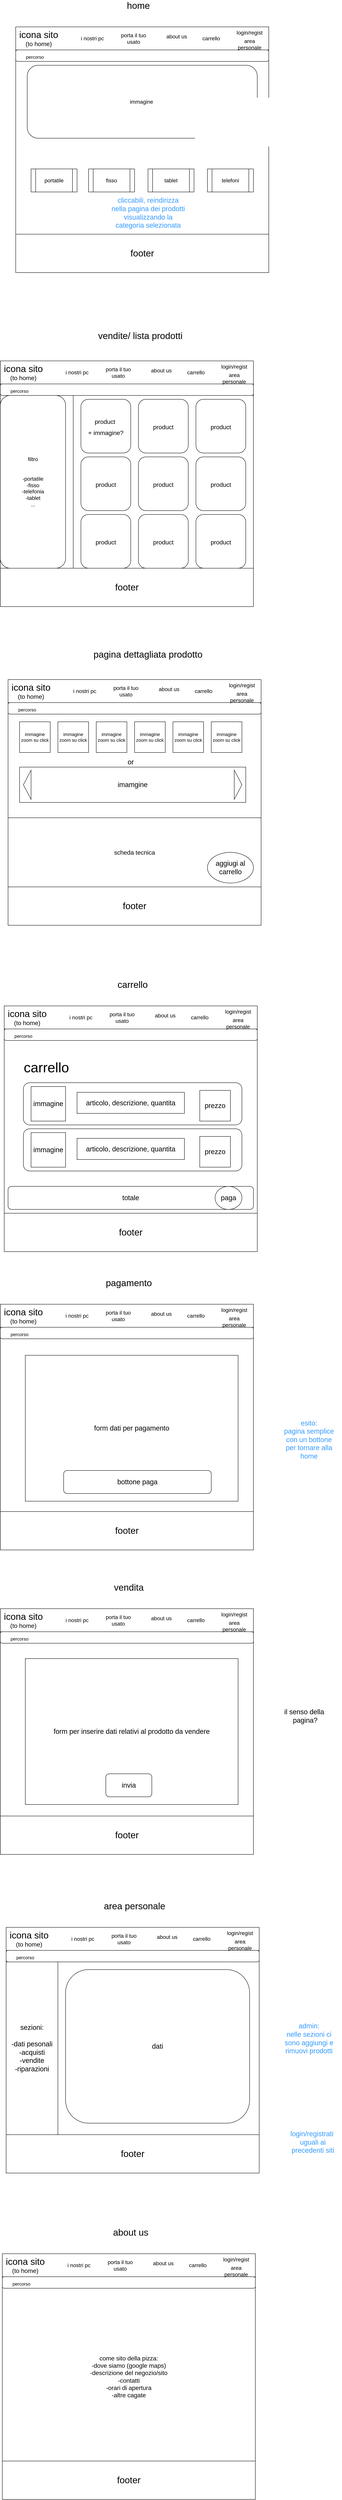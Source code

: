 <mxfile version="20.3.6" type="device"><diagram id="UPAfEzZC4sBzssoyCcsr" name="Pagina-1"><mxGraphModel dx="1296" dy="722" grid="1" gridSize="10" guides="1" tooltips="1" connect="1" arrows="1" fold="1" page="1" pageScale="1" pageWidth="1169" pageHeight="827" math="0" shadow="0"><root><mxCell id="0"/><mxCell id="1" parent="0"/><mxCell id="SgNZi9M8_deJ4A90jOMt-1" value="" style="rounded=0;whiteSpace=wrap;html=1;" vertex="1" parent="1"><mxGeometry x="280" y="110" width="660" height="640" as="geometry"/></mxCell><mxCell id="SgNZi9M8_deJ4A90jOMt-2" value="" style="rounded=0;whiteSpace=wrap;html=1;" vertex="1" parent="1"><mxGeometry x="280" y="110" width="660" height="60" as="geometry"/></mxCell><mxCell id="SgNZi9M8_deJ4A90jOMt-3" value="&lt;font style=&quot;&quot;&gt;&lt;span style=&quot;font-size: 24px;&quot;&gt;icona sito&lt;/span&gt;&lt;br&gt;&lt;font size=&quot;3&quot;&gt;(to home)&lt;/font&gt;&lt;br&gt;&lt;/font&gt;" style="text;html=1;strokeColor=none;fillColor=none;align=center;verticalAlign=middle;whiteSpace=wrap;rounded=0;" vertex="1" parent="1"><mxGeometry x="280" y="110" width="120" height="60" as="geometry"/></mxCell><mxCell id="SgNZi9M8_deJ4A90jOMt-5" value="" style="rounded=1;whiteSpace=wrap;html=1;fontSize=24;" vertex="1" parent="1"><mxGeometry x="280" y="170" width="660" height="30" as="geometry"/></mxCell><mxCell id="SgNZi9M8_deJ4A90jOMt-6" value="&lt;font style=&quot;font-size: 12px;&quot;&gt;percorso&lt;/font&gt;" style="text;html=1;strokeColor=none;fillColor=none;align=center;verticalAlign=middle;whiteSpace=wrap;rounded=0;fontSize=24;" vertex="1" parent="1"><mxGeometry x="280" y="170" width="100" height="30" as="geometry"/></mxCell><mxCell id="SgNZi9M8_deJ4A90jOMt-8" value="i nostri pc" style="text;html=1;strokeColor=none;fillColor=none;align=center;verticalAlign=middle;whiteSpace=wrap;rounded=0;fontSize=14;" vertex="1" parent="1"><mxGeometry x="440" y="125" width="80" height="30" as="geometry"/></mxCell><mxCell id="SgNZi9M8_deJ4A90jOMt-9" value="porta il tuo usato" style="text;html=1;strokeColor=none;fillColor=none;align=center;verticalAlign=middle;whiteSpace=wrap;rounded=0;fontSize=14;" vertex="1" parent="1"><mxGeometry x="550" y="125" width="75" height="30" as="geometry"/></mxCell><mxCell id="SgNZi9M8_deJ4A90jOMt-10" value="about us" style="text;html=1;strokeColor=none;fillColor=none;align=center;verticalAlign=middle;whiteSpace=wrap;rounded=0;fontSize=14;" vertex="1" parent="1"><mxGeometry x="670" y="120" width="60" height="30" as="geometry"/></mxCell><mxCell id="SgNZi9M8_deJ4A90jOMt-11" value="login/regist" style="text;html=1;strokeColor=none;fillColor=none;align=center;verticalAlign=middle;whiteSpace=wrap;rounded=0;fontSize=14;" vertex="1" parent="1"><mxGeometry x="860" y="110" width="60" height="30" as="geometry"/></mxCell><mxCell id="SgNZi9M8_deJ4A90jOMt-12" value="area personale" style="text;html=1;strokeColor=none;fillColor=none;align=center;verticalAlign=middle;whiteSpace=wrap;rounded=0;fontSize=14;" vertex="1" parent="1"><mxGeometry x="860" y="140" width="60" height="30" as="geometry"/></mxCell><mxCell id="SgNZi9M8_deJ4A90jOMt-13" value="carrello" style="text;html=1;strokeColor=none;fillColor=none;align=center;verticalAlign=middle;whiteSpace=wrap;rounded=0;fontSize=14;" vertex="1" parent="1"><mxGeometry x="760" y="125" width="60" height="30" as="geometry"/></mxCell><mxCell id="SgNZi9M8_deJ4A90jOMt-14" value="immagine&amp;nbsp;" style="rounded=1;whiteSpace=wrap;html=1;fontSize=14;" vertex="1" parent="1"><mxGeometry x="310" y="210" width="600" height="190" as="geometry"/></mxCell><mxCell id="SgNZi9M8_deJ4A90jOMt-15" value="portatile" style="shape=process;whiteSpace=wrap;html=1;backgroundOutline=1;fontSize=14;" vertex="1" parent="1"><mxGeometry x="320" y="480" width="120" height="60" as="geometry"/></mxCell><mxCell id="SgNZi9M8_deJ4A90jOMt-16" value="fisso" style="shape=process;whiteSpace=wrap;html=1;backgroundOutline=1;fontSize=14;" vertex="1" parent="1"><mxGeometry x="470" y="480" width="120" height="60" as="geometry"/></mxCell><mxCell id="SgNZi9M8_deJ4A90jOMt-17" value="telefoni&lt;span style=&quot;color: rgba(0, 0, 0, 0); font-family: monospace; font-size: 0px; text-align: start;&quot;&gt;%3CmxGraphModel%3E%3Croot%3E%3CmxCell%20id%3D%220%22%2F%3E%3CmxCell%20id%3D%221%22%20parent%3D%220%22%2F%3E%3CmxCell%20id%3D%222%22%20value%3D%22pc%22%20style%3D%22shape%3Dprocess%3BwhiteSpace%3Dwrap%3Bhtml%3D1%3BbackgroundOutline%3D1%3BfontSize%3D14%3B%22%20vertex%3D%221%22%20parent%3D%221%22%3E%3CmxGeometry%20x%3D%22320%22%20y%3D%22460%22%20width%3D%22120%22%20height%3D%2260%22%20as%3D%22geometry%22%2F%3E%3C%2FmxCell%3E%3C%2Froot%3E%3C%2FmxGraphModel%3E&lt;/span&gt;" style="shape=process;whiteSpace=wrap;html=1;backgroundOutline=1;fontSize=14;" vertex="1" parent="1"><mxGeometry x="780" y="480" width="120" height="60" as="geometry"/></mxCell><mxCell id="SgNZi9M8_deJ4A90jOMt-18" value="tablet" style="shape=process;whiteSpace=wrap;html=1;backgroundOutline=1;fontSize=14;" vertex="1" parent="1"><mxGeometry x="625" y="480" width="120" height="60" as="geometry"/></mxCell><mxCell id="SgNZi9M8_deJ4A90jOMt-19" value="&lt;font style=&quot;font-size: 24px;&quot;&gt;home&lt;/font&gt;" style="text;html=1;strokeColor=none;fillColor=none;align=center;verticalAlign=middle;whiteSpace=wrap;rounded=0;fontSize=14;" vertex="1" parent="1"><mxGeometry x="570" y="40" width="60" height="30" as="geometry"/></mxCell><mxCell id="SgNZi9M8_deJ4A90jOMt-20" value="footer" style="rounded=0;whiteSpace=wrap;html=1;fontSize=24;" vertex="1" parent="1"><mxGeometry x="280" y="650" width="660" height="100" as="geometry"/></mxCell><mxCell id="SgNZi9M8_deJ4A90jOMt-21" value="" style="rounded=0;whiteSpace=wrap;html=1;" vertex="1" parent="1"><mxGeometry x="240" y="980" width="660" height="640" as="geometry"/></mxCell><mxCell id="SgNZi9M8_deJ4A90jOMt-22" value="" style="rounded=0;whiteSpace=wrap;html=1;" vertex="1" parent="1"><mxGeometry x="240" y="980" width="660" height="60" as="geometry"/></mxCell><mxCell id="SgNZi9M8_deJ4A90jOMt-23" value="&lt;font style=&quot;&quot;&gt;&lt;span style=&quot;font-size: 24px;&quot;&gt;icona sito&lt;/span&gt;&lt;br&gt;&lt;font size=&quot;3&quot;&gt;(to home)&lt;/font&gt;&lt;br&gt;&lt;/font&gt;" style="text;html=1;strokeColor=none;fillColor=none;align=center;verticalAlign=middle;whiteSpace=wrap;rounded=0;" vertex="1" parent="1"><mxGeometry x="240" y="980" width="120" height="60" as="geometry"/></mxCell><mxCell id="SgNZi9M8_deJ4A90jOMt-24" value="" style="rounded=1;whiteSpace=wrap;html=1;fontSize=24;" vertex="1" parent="1"><mxGeometry x="240" y="1040" width="660" height="30" as="geometry"/></mxCell><mxCell id="SgNZi9M8_deJ4A90jOMt-25" value="&lt;font style=&quot;font-size: 12px;&quot;&gt;percorso&lt;/font&gt;" style="text;html=1;strokeColor=none;fillColor=none;align=center;verticalAlign=middle;whiteSpace=wrap;rounded=0;fontSize=24;" vertex="1" parent="1"><mxGeometry x="240" y="1040" width="100" height="30" as="geometry"/></mxCell><mxCell id="SgNZi9M8_deJ4A90jOMt-26" value="i nostri pc" style="text;html=1;strokeColor=none;fillColor=none;align=center;verticalAlign=middle;whiteSpace=wrap;rounded=0;fontSize=14;" vertex="1" parent="1"><mxGeometry x="400" y="995" width="80" height="30" as="geometry"/></mxCell><mxCell id="SgNZi9M8_deJ4A90jOMt-27" value="porta il tuo usato" style="text;html=1;strokeColor=none;fillColor=none;align=center;verticalAlign=middle;whiteSpace=wrap;rounded=0;fontSize=14;" vertex="1" parent="1"><mxGeometry x="510" y="995" width="75" height="30" as="geometry"/></mxCell><mxCell id="SgNZi9M8_deJ4A90jOMt-28" value="about us" style="text;html=1;strokeColor=none;fillColor=none;align=center;verticalAlign=middle;whiteSpace=wrap;rounded=0;fontSize=14;" vertex="1" parent="1"><mxGeometry x="630" y="990" width="60" height="30" as="geometry"/></mxCell><mxCell id="SgNZi9M8_deJ4A90jOMt-29" value="login/regist" style="text;html=1;strokeColor=none;fillColor=none;align=center;verticalAlign=middle;whiteSpace=wrap;rounded=0;fontSize=14;" vertex="1" parent="1"><mxGeometry x="820" y="980" width="60" height="30" as="geometry"/></mxCell><mxCell id="SgNZi9M8_deJ4A90jOMt-30" value="area personale" style="text;html=1;strokeColor=none;fillColor=none;align=center;verticalAlign=middle;whiteSpace=wrap;rounded=0;fontSize=14;" vertex="1" parent="1"><mxGeometry x="820" y="1010" width="60" height="30" as="geometry"/></mxCell><mxCell id="SgNZi9M8_deJ4A90jOMt-31" value="carrello" style="text;html=1;strokeColor=none;fillColor=none;align=center;verticalAlign=middle;whiteSpace=wrap;rounded=0;fontSize=14;" vertex="1" parent="1"><mxGeometry x="720" y="995" width="60" height="30" as="geometry"/></mxCell><mxCell id="SgNZi9M8_deJ4A90jOMt-32" value="filtro&lt;br&gt;&lt;br&gt;&lt;br&gt;-portatile&lt;br&gt;-fisso&lt;br&gt;-telefonia&lt;br&gt;-tablet&lt;br&gt;..." style="rounded=1;whiteSpace=wrap;html=1;fontSize=14;" vertex="1" parent="1"><mxGeometry x="240" y="1070" width="170" height="450" as="geometry"/></mxCell><mxCell id="SgNZi9M8_deJ4A90jOMt-37" value="&lt;font style=&quot;font-size: 24px;&quot;&gt;vendite/ lista prodotti&lt;/font&gt;" style="text;html=1;strokeColor=none;fillColor=none;align=center;verticalAlign=middle;whiteSpace=wrap;rounded=0;fontSize=14;" vertex="1" parent="1"><mxGeometry x="450" y="900" width="310" height="30" as="geometry"/></mxCell><mxCell id="SgNZi9M8_deJ4A90jOMt-38" value="footer" style="rounded=0;whiteSpace=wrap;html=1;fontSize=24;" vertex="1" parent="1"><mxGeometry x="240" y="1520" width="660" height="100" as="geometry"/></mxCell><mxCell id="SgNZi9M8_deJ4A90jOMt-39" value="" style="rounded=0;whiteSpace=wrap;html=1;fontSize=24;" vertex="1" parent="1"><mxGeometry x="430" y="1070" width="470" height="450" as="geometry"/></mxCell><mxCell id="SgNZi9M8_deJ4A90jOMt-40" value="&lt;font size=&quot;3&quot;&gt;product&amp;nbsp;&lt;br&gt;+ immagine?&lt;br&gt;&lt;/font&gt;" style="rounded=1;whiteSpace=wrap;html=1;fontSize=24;" vertex="1" parent="1"><mxGeometry x="450" y="1080" width="130" height="140" as="geometry"/></mxCell><mxCell id="SgNZi9M8_deJ4A90jOMt-41" value="&lt;span style=&quot;font-size: medium;&quot;&gt;product&lt;/span&gt;" style="rounded=1;whiteSpace=wrap;html=1;fontSize=24;" vertex="1" parent="1"><mxGeometry x="600" y="1080" width="130" height="140" as="geometry"/></mxCell><mxCell id="SgNZi9M8_deJ4A90jOMt-42" value="&lt;font size=&quot;3&quot;&gt;product&lt;/font&gt;" style="rounded=1;whiteSpace=wrap;html=1;fontSize=24;" vertex="1" parent="1"><mxGeometry x="750" y="1080" width="130" height="140" as="geometry"/></mxCell><mxCell id="SgNZi9M8_deJ4A90jOMt-43" value="&lt;font size=&quot;3&quot;&gt;product&lt;/font&gt;" style="rounded=1;whiteSpace=wrap;html=1;fontSize=24;" vertex="1" parent="1"><mxGeometry x="450" y="1230" width="130" height="140" as="geometry"/></mxCell><mxCell id="SgNZi9M8_deJ4A90jOMt-44" value="&lt;font size=&quot;3&quot;&gt;product&lt;/font&gt;" style="rounded=1;whiteSpace=wrap;html=1;fontSize=24;" vertex="1" parent="1"><mxGeometry x="450" y="1380" width="130" height="140" as="geometry"/></mxCell><mxCell id="SgNZi9M8_deJ4A90jOMt-45" value="&lt;font size=&quot;3&quot;&gt;product&lt;/font&gt;" style="rounded=1;whiteSpace=wrap;html=1;fontSize=24;" vertex="1" parent="1"><mxGeometry x="600" y="1230" width="130" height="140" as="geometry"/></mxCell><mxCell id="SgNZi9M8_deJ4A90jOMt-46" value="&lt;font size=&quot;3&quot;&gt;product&lt;/font&gt;" style="rounded=1;whiteSpace=wrap;html=1;fontSize=24;" vertex="1" parent="1"><mxGeometry x="750" y="1230" width="130" height="140" as="geometry"/></mxCell><mxCell id="SgNZi9M8_deJ4A90jOMt-47" value="&lt;font size=&quot;3&quot;&gt;product&lt;/font&gt;" style="rounded=1;whiteSpace=wrap;html=1;fontSize=24;" vertex="1" parent="1"><mxGeometry x="600" y="1380" width="130" height="140" as="geometry"/></mxCell><mxCell id="SgNZi9M8_deJ4A90jOMt-48" value="&lt;font size=&quot;3&quot;&gt;product&lt;/font&gt;" style="rounded=1;whiteSpace=wrap;html=1;fontSize=24;" vertex="1" parent="1"><mxGeometry x="750" y="1380" width="130" height="140" as="geometry"/></mxCell><mxCell id="SgNZi9M8_deJ4A90jOMt-49" value="" style="rounded=0;whiteSpace=wrap;html=1;" vertex="1" parent="1"><mxGeometry x="260" y="1810" width="660" height="640" as="geometry"/></mxCell><mxCell id="SgNZi9M8_deJ4A90jOMt-50" value="" style="rounded=0;whiteSpace=wrap;html=1;" vertex="1" parent="1"><mxGeometry x="260" y="1810" width="660" height="60" as="geometry"/></mxCell><mxCell id="SgNZi9M8_deJ4A90jOMt-51" value="&lt;font style=&quot;&quot;&gt;&lt;span style=&quot;font-size: 24px;&quot;&gt;icona sito&lt;/span&gt;&lt;br&gt;&lt;font size=&quot;3&quot;&gt;(to home)&lt;/font&gt;&lt;br&gt;&lt;/font&gt;" style="text;html=1;strokeColor=none;fillColor=none;align=center;verticalAlign=middle;whiteSpace=wrap;rounded=0;" vertex="1" parent="1"><mxGeometry x="260" y="1810" width="120" height="60" as="geometry"/></mxCell><mxCell id="SgNZi9M8_deJ4A90jOMt-52" value="" style="rounded=1;whiteSpace=wrap;html=1;fontSize=24;" vertex="1" parent="1"><mxGeometry x="260" y="1870" width="660" height="30" as="geometry"/></mxCell><mxCell id="SgNZi9M8_deJ4A90jOMt-53" value="&lt;font style=&quot;font-size: 12px;&quot;&gt;percorso&lt;/font&gt;" style="text;html=1;strokeColor=none;fillColor=none;align=center;verticalAlign=middle;whiteSpace=wrap;rounded=0;fontSize=24;" vertex="1" parent="1"><mxGeometry x="260" y="1870" width="100" height="30" as="geometry"/></mxCell><mxCell id="SgNZi9M8_deJ4A90jOMt-54" value="i nostri pc" style="text;html=1;strokeColor=none;fillColor=none;align=center;verticalAlign=middle;whiteSpace=wrap;rounded=0;fontSize=14;" vertex="1" parent="1"><mxGeometry x="420" y="1825" width="80" height="30" as="geometry"/></mxCell><mxCell id="SgNZi9M8_deJ4A90jOMt-55" value="porta il tuo usato" style="text;html=1;strokeColor=none;fillColor=none;align=center;verticalAlign=middle;whiteSpace=wrap;rounded=0;fontSize=14;" vertex="1" parent="1"><mxGeometry x="530" y="1825" width="75" height="30" as="geometry"/></mxCell><mxCell id="SgNZi9M8_deJ4A90jOMt-56" value="about us" style="text;html=1;strokeColor=none;fillColor=none;align=center;verticalAlign=middle;whiteSpace=wrap;rounded=0;fontSize=14;" vertex="1" parent="1"><mxGeometry x="650" y="1820" width="60" height="30" as="geometry"/></mxCell><mxCell id="SgNZi9M8_deJ4A90jOMt-57" value="login/regist" style="text;html=1;strokeColor=none;fillColor=none;align=center;verticalAlign=middle;whiteSpace=wrap;rounded=0;fontSize=14;" vertex="1" parent="1"><mxGeometry x="840" y="1810" width="60" height="30" as="geometry"/></mxCell><mxCell id="SgNZi9M8_deJ4A90jOMt-58" value="area personale" style="text;html=1;strokeColor=none;fillColor=none;align=center;verticalAlign=middle;whiteSpace=wrap;rounded=0;fontSize=14;" vertex="1" parent="1"><mxGeometry x="840" y="1840" width="60" height="30" as="geometry"/></mxCell><mxCell id="SgNZi9M8_deJ4A90jOMt-59" value="carrello" style="text;html=1;strokeColor=none;fillColor=none;align=center;verticalAlign=middle;whiteSpace=wrap;rounded=0;fontSize=14;" vertex="1" parent="1"><mxGeometry x="740" y="1825" width="60" height="30" as="geometry"/></mxCell><mxCell id="SgNZi9M8_deJ4A90jOMt-61" value="&lt;font style=&quot;font-size: 24px;&quot;&gt;pagina dettagliata prodotto&lt;/font&gt;" style="text;html=1;strokeColor=none;fillColor=none;align=center;verticalAlign=middle;whiteSpace=wrap;rounded=0;fontSize=14;" vertex="1" parent="1"><mxGeometry x="470" y="1730" width="310" height="30" as="geometry"/></mxCell><mxCell id="SgNZi9M8_deJ4A90jOMt-62" value="footer" style="rounded=0;whiteSpace=wrap;html=1;fontSize=24;" vertex="1" parent="1"><mxGeometry x="260" y="2350" width="660" height="100" as="geometry"/></mxCell><mxCell id="SgNZi9M8_deJ4A90jOMt-73" value="immagine&lt;br&gt;zoom su click" style="whiteSpace=wrap;html=1;aspect=fixed;fontSize=12;" vertex="1" parent="1"><mxGeometry x="290" y="1920" width="80" height="80" as="geometry"/></mxCell><mxCell id="SgNZi9M8_deJ4A90jOMt-74" value="immagine&lt;br&gt;zoom su click" style="whiteSpace=wrap;html=1;aspect=fixed;fontSize=12;" vertex="1" parent="1"><mxGeometry x="390" y="1920" width="80" height="80" as="geometry"/></mxCell><mxCell id="SgNZi9M8_deJ4A90jOMt-75" value="immagine&lt;br&gt;zoom su click" style="whiteSpace=wrap;html=1;aspect=fixed;fontSize=12;" vertex="1" parent="1"><mxGeometry x="490" y="1920" width="80" height="80" as="geometry"/></mxCell><mxCell id="SgNZi9M8_deJ4A90jOMt-76" value="immagine&lt;br&gt;zoom su click" style="whiteSpace=wrap;html=1;aspect=fixed;fontSize=12;" vertex="1" parent="1"><mxGeometry x="590" y="1920" width="80" height="80" as="geometry"/></mxCell><mxCell id="SgNZi9M8_deJ4A90jOMt-77" value="immagine&lt;br&gt;zoom su click" style="whiteSpace=wrap;html=1;aspect=fixed;fontSize=12;" vertex="1" parent="1"><mxGeometry x="690" y="1920" width="80" height="80" as="geometry"/></mxCell><mxCell id="SgNZi9M8_deJ4A90jOMt-78" value="immagine&lt;br&gt;zoom su click" style="whiteSpace=wrap;html=1;aspect=fixed;fontSize=12;" vertex="1" parent="1"><mxGeometry x="790" y="1920" width="80" height="80" as="geometry"/></mxCell><mxCell id="SgNZi9M8_deJ4A90jOMt-79" value="&lt;font size=&quot;3&quot;&gt;scheda tecnica&lt;/font&gt;" style="rounded=0;whiteSpace=wrap;html=1;fontSize=12;" vertex="1" parent="1"><mxGeometry x="260" y="2170" width="660" height="180" as="geometry"/></mxCell><mxCell id="SgNZi9M8_deJ4A90jOMt-80" value="or" style="text;html=1;strokeColor=none;fillColor=none;align=center;verticalAlign=middle;whiteSpace=wrap;rounded=0;fontSize=18;" vertex="1" parent="1"><mxGeometry x="550" y="2010" width="60" height="30" as="geometry"/></mxCell><mxCell id="SgNZi9M8_deJ4A90jOMt-81" value="imamgine" style="rounded=0;whiteSpace=wrap;html=1;fontSize=18;" vertex="1" parent="1"><mxGeometry x="290" y="2038" width="590" height="92" as="geometry"/></mxCell><mxCell id="SgNZi9M8_deJ4A90jOMt-82" value="" style="triangle;whiteSpace=wrap;html=1;fontSize=18;" vertex="1" parent="1"><mxGeometry x="850" y="2046" width="20" height="76" as="geometry"/></mxCell><mxCell id="SgNZi9M8_deJ4A90jOMt-83" value="" style="triangle;whiteSpace=wrap;html=1;fontSize=18;rotation=-180;" vertex="1" parent="1"><mxGeometry x="300" y="2046" width="20" height="76" as="geometry"/></mxCell><mxCell id="SgNZi9M8_deJ4A90jOMt-84" value="aggiugi al carrello" style="ellipse;whiteSpace=wrap;html=1;fontSize=18;" vertex="1" parent="1"><mxGeometry x="780" y="2260" width="120" height="80" as="geometry"/></mxCell><mxCell id="SgNZi9M8_deJ4A90jOMt-85" value="" style="rounded=0;whiteSpace=wrap;html=1;" vertex="1" parent="1"><mxGeometry x="250" y="2660" width="660" height="640" as="geometry"/></mxCell><mxCell id="SgNZi9M8_deJ4A90jOMt-86" value="" style="rounded=0;whiteSpace=wrap;html=1;" vertex="1" parent="1"><mxGeometry x="250" y="2660" width="660" height="60" as="geometry"/></mxCell><mxCell id="SgNZi9M8_deJ4A90jOMt-87" value="&lt;font style=&quot;&quot;&gt;&lt;span style=&quot;font-size: 24px;&quot;&gt;icona sito&lt;/span&gt;&lt;br&gt;&lt;font size=&quot;3&quot;&gt;(to home)&lt;/font&gt;&lt;br&gt;&lt;/font&gt;" style="text;html=1;strokeColor=none;fillColor=none;align=center;verticalAlign=middle;whiteSpace=wrap;rounded=0;" vertex="1" parent="1"><mxGeometry x="250" y="2660" width="120" height="60" as="geometry"/></mxCell><mxCell id="SgNZi9M8_deJ4A90jOMt-88" value="" style="rounded=1;whiteSpace=wrap;html=1;fontSize=24;" vertex="1" parent="1"><mxGeometry x="250" y="2720" width="660" height="30" as="geometry"/></mxCell><mxCell id="SgNZi9M8_deJ4A90jOMt-89" value="&lt;font style=&quot;font-size: 12px;&quot;&gt;percorso&lt;/font&gt;" style="text;html=1;strokeColor=none;fillColor=none;align=center;verticalAlign=middle;whiteSpace=wrap;rounded=0;fontSize=24;" vertex="1" parent="1"><mxGeometry x="250" y="2720" width="100" height="30" as="geometry"/></mxCell><mxCell id="SgNZi9M8_deJ4A90jOMt-90" value="i nostri pc" style="text;html=1;strokeColor=none;fillColor=none;align=center;verticalAlign=middle;whiteSpace=wrap;rounded=0;fontSize=14;" vertex="1" parent="1"><mxGeometry x="410" y="2675" width="80" height="30" as="geometry"/></mxCell><mxCell id="SgNZi9M8_deJ4A90jOMt-91" value="porta il tuo usato" style="text;html=1;strokeColor=none;fillColor=none;align=center;verticalAlign=middle;whiteSpace=wrap;rounded=0;fontSize=14;" vertex="1" parent="1"><mxGeometry x="520" y="2675" width="75" height="30" as="geometry"/></mxCell><mxCell id="SgNZi9M8_deJ4A90jOMt-92" value="about us" style="text;html=1;strokeColor=none;fillColor=none;align=center;verticalAlign=middle;whiteSpace=wrap;rounded=0;fontSize=14;" vertex="1" parent="1"><mxGeometry x="640" y="2670" width="60" height="30" as="geometry"/></mxCell><mxCell id="SgNZi9M8_deJ4A90jOMt-93" value="login/regist" style="text;html=1;strokeColor=none;fillColor=none;align=center;verticalAlign=middle;whiteSpace=wrap;rounded=0;fontSize=14;" vertex="1" parent="1"><mxGeometry x="830" y="2660" width="60" height="30" as="geometry"/></mxCell><mxCell id="SgNZi9M8_deJ4A90jOMt-94" value="area personale" style="text;html=1;strokeColor=none;fillColor=none;align=center;verticalAlign=middle;whiteSpace=wrap;rounded=0;fontSize=14;" vertex="1" parent="1"><mxGeometry x="830" y="2690" width="60" height="30" as="geometry"/></mxCell><mxCell id="SgNZi9M8_deJ4A90jOMt-95" value="carrello" style="text;html=1;strokeColor=none;fillColor=none;align=center;verticalAlign=middle;whiteSpace=wrap;rounded=0;fontSize=14;" vertex="1" parent="1"><mxGeometry x="730" y="2675" width="60" height="30" as="geometry"/></mxCell><mxCell id="SgNZi9M8_deJ4A90jOMt-96" value="&lt;font style=&quot;font-size: 24px;&quot;&gt;carrello&lt;/font&gt;" style="text;html=1;strokeColor=none;fillColor=none;align=center;verticalAlign=middle;whiteSpace=wrap;rounded=0;fontSize=14;" vertex="1" parent="1"><mxGeometry x="430" y="2590" width="310" height="30" as="geometry"/></mxCell><mxCell id="SgNZi9M8_deJ4A90jOMt-97" value="footer" style="rounded=0;whiteSpace=wrap;html=1;fontSize=24;" vertex="1" parent="1"><mxGeometry x="250" y="3200" width="660" height="100" as="geometry"/></mxCell><mxCell id="SgNZi9M8_deJ4A90jOMt-110" value="&lt;font style=&quot;font-size: 36px;&quot;&gt;carrello&lt;/font&gt;" style="text;html=1;strokeColor=none;fillColor=none;align=center;verticalAlign=middle;whiteSpace=wrap;rounded=0;fontSize=18;" vertex="1" parent="1"><mxGeometry x="270" y="2780" width="180" height="80" as="geometry"/></mxCell><mxCell id="SgNZi9M8_deJ4A90jOMt-111" value="" style="rounded=1;whiteSpace=wrap;html=1;fontSize=36;" vertex="1" parent="1"><mxGeometry x="300" y="2860" width="570" height="110" as="geometry"/></mxCell><mxCell id="SgNZi9M8_deJ4A90jOMt-112" value="immagine" style="whiteSpace=wrap;html=1;aspect=fixed;fontSize=18;" vertex="1" parent="1"><mxGeometry x="320" y="2870" width="90" height="90" as="geometry"/></mxCell><mxCell id="SgNZi9M8_deJ4A90jOMt-113" value="articolo, descrizione, quantita" style="rounded=0;whiteSpace=wrap;html=1;fontSize=18;" vertex="1" parent="1"><mxGeometry x="440" y="2885" width="280" height="55" as="geometry"/></mxCell><mxCell id="SgNZi9M8_deJ4A90jOMt-114" value="prezzo" style="whiteSpace=wrap;html=1;aspect=fixed;fontSize=18;" vertex="1" parent="1"><mxGeometry x="760" y="2880" width="80" height="80" as="geometry"/></mxCell><mxCell id="SgNZi9M8_deJ4A90jOMt-115" value="" style="rounded=1;whiteSpace=wrap;html=1;fontSize=36;" vertex="1" parent="1"><mxGeometry x="300" y="2980" width="570" height="110" as="geometry"/></mxCell><mxCell id="SgNZi9M8_deJ4A90jOMt-116" value="immagine" style="whiteSpace=wrap;html=1;aspect=fixed;fontSize=18;" vertex="1" parent="1"><mxGeometry x="320" y="2990" width="90" height="90" as="geometry"/></mxCell><mxCell id="SgNZi9M8_deJ4A90jOMt-117" value="articolo, descrizione, quantita" style="rounded=0;whiteSpace=wrap;html=1;fontSize=18;" vertex="1" parent="1"><mxGeometry x="440" y="3005" width="280" height="55" as="geometry"/></mxCell><mxCell id="SgNZi9M8_deJ4A90jOMt-118" value="prezzo" style="whiteSpace=wrap;html=1;aspect=fixed;fontSize=18;" vertex="1" parent="1"><mxGeometry x="760" y="3000" width="80" height="80" as="geometry"/></mxCell><mxCell id="SgNZi9M8_deJ4A90jOMt-119" value="totale" style="rounded=1;whiteSpace=wrap;html=1;fontSize=18;" vertex="1" parent="1"><mxGeometry x="260" y="3130" width="640" height="60" as="geometry"/></mxCell><mxCell id="SgNZi9M8_deJ4A90jOMt-120" value="paga" style="ellipse;whiteSpace=wrap;html=1;fontSize=18;" vertex="1" parent="1"><mxGeometry x="800" y="3130" width="70" height="60" as="geometry"/></mxCell><mxCell id="SgNZi9M8_deJ4A90jOMt-121" value="" style="rounded=0;whiteSpace=wrap;html=1;" vertex="1" parent="1"><mxGeometry x="240" y="3437" width="660" height="640" as="geometry"/></mxCell><mxCell id="SgNZi9M8_deJ4A90jOMt-122" value="" style="rounded=0;whiteSpace=wrap;html=1;" vertex="1" parent="1"><mxGeometry x="240" y="3437" width="660" height="60" as="geometry"/></mxCell><mxCell id="SgNZi9M8_deJ4A90jOMt-123" value="&lt;font style=&quot;&quot;&gt;&lt;span style=&quot;font-size: 24px;&quot;&gt;icona sito&lt;/span&gt;&lt;br&gt;&lt;font size=&quot;3&quot;&gt;(to home)&lt;/font&gt;&lt;br&gt;&lt;/font&gt;" style="text;html=1;strokeColor=none;fillColor=none;align=center;verticalAlign=middle;whiteSpace=wrap;rounded=0;" vertex="1" parent="1"><mxGeometry x="240" y="3437" width="120" height="60" as="geometry"/></mxCell><mxCell id="SgNZi9M8_deJ4A90jOMt-124" value="" style="rounded=1;whiteSpace=wrap;html=1;fontSize=24;" vertex="1" parent="1"><mxGeometry x="240" y="3497" width="660" height="30" as="geometry"/></mxCell><mxCell id="SgNZi9M8_deJ4A90jOMt-125" value="&lt;font style=&quot;font-size: 12px;&quot;&gt;percorso&lt;/font&gt;" style="text;html=1;strokeColor=none;fillColor=none;align=center;verticalAlign=middle;whiteSpace=wrap;rounded=0;fontSize=24;" vertex="1" parent="1"><mxGeometry x="240" y="3497" width="100" height="30" as="geometry"/></mxCell><mxCell id="SgNZi9M8_deJ4A90jOMt-126" value="i nostri pc" style="text;html=1;strokeColor=none;fillColor=none;align=center;verticalAlign=middle;whiteSpace=wrap;rounded=0;fontSize=14;" vertex="1" parent="1"><mxGeometry x="400" y="3452" width="80" height="30" as="geometry"/></mxCell><mxCell id="SgNZi9M8_deJ4A90jOMt-127" value="porta il tuo usato" style="text;html=1;strokeColor=none;fillColor=none;align=center;verticalAlign=middle;whiteSpace=wrap;rounded=0;fontSize=14;" vertex="1" parent="1"><mxGeometry x="510" y="3452" width="75" height="30" as="geometry"/></mxCell><mxCell id="SgNZi9M8_deJ4A90jOMt-128" value="about us" style="text;html=1;strokeColor=none;fillColor=none;align=center;verticalAlign=middle;whiteSpace=wrap;rounded=0;fontSize=14;" vertex="1" parent="1"><mxGeometry x="630" y="3447" width="60" height="30" as="geometry"/></mxCell><mxCell id="SgNZi9M8_deJ4A90jOMt-129" value="login/regist" style="text;html=1;strokeColor=none;fillColor=none;align=center;verticalAlign=middle;whiteSpace=wrap;rounded=0;fontSize=14;" vertex="1" parent="1"><mxGeometry x="820" y="3437" width="60" height="30" as="geometry"/></mxCell><mxCell id="SgNZi9M8_deJ4A90jOMt-130" value="area personale" style="text;html=1;strokeColor=none;fillColor=none;align=center;verticalAlign=middle;whiteSpace=wrap;rounded=0;fontSize=14;" vertex="1" parent="1"><mxGeometry x="820" y="3467" width="60" height="30" as="geometry"/></mxCell><mxCell id="SgNZi9M8_deJ4A90jOMt-131" value="carrello" style="text;html=1;strokeColor=none;fillColor=none;align=center;verticalAlign=middle;whiteSpace=wrap;rounded=0;fontSize=14;" vertex="1" parent="1"><mxGeometry x="720" y="3452" width="60" height="30" as="geometry"/></mxCell><mxCell id="SgNZi9M8_deJ4A90jOMt-132" value="&lt;font style=&quot;font-size: 24px;&quot;&gt;pagamento&lt;/font&gt;" style="text;html=1;strokeColor=none;fillColor=none;align=center;verticalAlign=middle;whiteSpace=wrap;rounded=0;fontSize=14;" vertex="1" parent="1"><mxGeometry x="420" y="3367" width="310" height="30" as="geometry"/></mxCell><mxCell id="SgNZi9M8_deJ4A90jOMt-133" value="footer" style="rounded=0;whiteSpace=wrap;html=1;fontSize=24;" vertex="1" parent="1"><mxGeometry x="240" y="3977" width="660" height="100" as="geometry"/></mxCell><mxCell id="SgNZi9M8_deJ4A90jOMt-146" value="form dati per pagamento" style="rounded=0;whiteSpace=wrap;html=1;fontSize=18;" vertex="1" parent="1"><mxGeometry x="305" y="3570" width="555" height="380" as="geometry"/></mxCell><mxCell id="SgNZi9M8_deJ4A90jOMt-147" value="bottone paga" style="rounded=1;whiteSpace=wrap;html=1;fontSize=18;" vertex="1" parent="1"><mxGeometry x="405" y="3870" width="385" height="60" as="geometry"/></mxCell><mxCell id="SgNZi9M8_deJ4A90jOMt-148" value="" style="rounded=0;whiteSpace=wrap;html=1;" vertex="1" parent="1"><mxGeometry x="240" y="4230" width="660" height="640" as="geometry"/></mxCell><mxCell id="SgNZi9M8_deJ4A90jOMt-149" value="" style="rounded=0;whiteSpace=wrap;html=1;" vertex="1" parent="1"><mxGeometry x="240" y="4230" width="660" height="60" as="geometry"/></mxCell><mxCell id="SgNZi9M8_deJ4A90jOMt-150" value="&lt;font style=&quot;&quot;&gt;&lt;span style=&quot;font-size: 24px;&quot;&gt;icona sito&lt;/span&gt;&lt;br&gt;&lt;font size=&quot;3&quot;&gt;(to home)&lt;/font&gt;&lt;br&gt;&lt;/font&gt;" style="text;html=1;strokeColor=none;fillColor=none;align=center;verticalAlign=middle;whiteSpace=wrap;rounded=0;" vertex="1" parent="1"><mxGeometry x="240" y="4230" width="120" height="60" as="geometry"/></mxCell><mxCell id="SgNZi9M8_deJ4A90jOMt-151" value="" style="rounded=1;whiteSpace=wrap;html=1;fontSize=24;" vertex="1" parent="1"><mxGeometry x="240" y="4290" width="660" height="30" as="geometry"/></mxCell><mxCell id="SgNZi9M8_deJ4A90jOMt-152" value="&lt;font style=&quot;font-size: 12px;&quot;&gt;percorso&lt;/font&gt;" style="text;html=1;strokeColor=none;fillColor=none;align=center;verticalAlign=middle;whiteSpace=wrap;rounded=0;fontSize=24;" vertex="1" parent="1"><mxGeometry x="240" y="4290" width="100" height="30" as="geometry"/></mxCell><mxCell id="SgNZi9M8_deJ4A90jOMt-153" value="i nostri pc" style="text;html=1;strokeColor=none;fillColor=none;align=center;verticalAlign=middle;whiteSpace=wrap;rounded=0;fontSize=14;" vertex="1" parent="1"><mxGeometry x="400" y="4245" width="80" height="30" as="geometry"/></mxCell><mxCell id="SgNZi9M8_deJ4A90jOMt-154" value="porta il tuo usato" style="text;html=1;strokeColor=none;fillColor=none;align=center;verticalAlign=middle;whiteSpace=wrap;rounded=0;fontSize=14;" vertex="1" parent="1"><mxGeometry x="510" y="4245" width="75" height="30" as="geometry"/></mxCell><mxCell id="SgNZi9M8_deJ4A90jOMt-155" value="about us" style="text;html=1;strokeColor=none;fillColor=none;align=center;verticalAlign=middle;whiteSpace=wrap;rounded=0;fontSize=14;" vertex="1" parent="1"><mxGeometry x="630" y="4240" width="60" height="30" as="geometry"/></mxCell><mxCell id="SgNZi9M8_deJ4A90jOMt-156" value="login/regist" style="text;html=1;strokeColor=none;fillColor=none;align=center;verticalAlign=middle;whiteSpace=wrap;rounded=0;fontSize=14;" vertex="1" parent="1"><mxGeometry x="820" y="4230" width="60" height="30" as="geometry"/></mxCell><mxCell id="SgNZi9M8_deJ4A90jOMt-157" value="area personale" style="text;html=1;strokeColor=none;fillColor=none;align=center;verticalAlign=middle;whiteSpace=wrap;rounded=0;fontSize=14;" vertex="1" parent="1"><mxGeometry x="820" y="4260" width="60" height="30" as="geometry"/></mxCell><mxCell id="SgNZi9M8_deJ4A90jOMt-158" value="carrello" style="text;html=1;strokeColor=none;fillColor=none;align=center;verticalAlign=middle;whiteSpace=wrap;rounded=0;fontSize=14;" vertex="1" parent="1"><mxGeometry x="720" y="4245" width="60" height="30" as="geometry"/></mxCell><mxCell id="SgNZi9M8_deJ4A90jOMt-159" value="&lt;font style=&quot;font-size: 24px;&quot;&gt;vendita&lt;/font&gt;" style="text;html=1;strokeColor=none;fillColor=none;align=center;verticalAlign=middle;whiteSpace=wrap;rounded=0;fontSize=14;" vertex="1" parent="1"><mxGeometry x="420" y="4160" width="310" height="30" as="geometry"/></mxCell><mxCell id="SgNZi9M8_deJ4A90jOMt-160" value="footer" style="rounded=0;whiteSpace=wrap;html=1;fontSize=24;" vertex="1" parent="1"><mxGeometry x="240" y="4770" width="660" height="100" as="geometry"/></mxCell><mxCell id="SgNZi9M8_deJ4A90jOMt-163" value="form per inserire dati relativi al prodotto da vendere" style="rounded=0;whiteSpace=wrap;html=1;fontSize=18;" vertex="1" parent="1"><mxGeometry x="305" y="4360" width="555" height="380" as="geometry"/></mxCell><mxCell id="SgNZi9M8_deJ4A90jOMt-164" value="invia" style="rounded=1;whiteSpace=wrap;html=1;fontSize=18;" vertex="1" parent="1"><mxGeometry x="515" y="4660" width="120" height="60" as="geometry"/></mxCell><mxCell id="SgNZi9M8_deJ4A90jOMt-165" value="" style="rounded=0;whiteSpace=wrap;html=1;" vertex="1" parent="1"><mxGeometry x="255" y="5060" width="660" height="640" as="geometry"/></mxCell><mxCell id="SgNZi9M8_deJ4A90jOMt-166" value="" style="rounded=0;whiteSpace=wrap;html=1;" vertex="1" parent="1"><mxGeometry x="255" y="5060" width="660" height="60" as="geometry"/></mxCell><mxCell id="SgNZi9M8_deJ4A90jOMt-167" value="&lt;font style=&quot;&quot;&gt;&lt;span style=&quot;font-size: 24px;&quot;&gt;icona sito&lt;/span&gt;&lt;br&gt;&lt;font size=&quot;3&quot;&gt;(to home)&lt;/font&gt;&lt;br&gt;&lt;/font&gt;" style="text;html=1;strokeColor=none;fillColor=none;align=center;verticalAlign=middle;whiteSpace=wrap;rounded=0;" vertex="1" parent="1"><mxGeometry x="255" y="5060" width="120" height="60" as="geometry"/></mxCell><mxCell id="SgNZi9M8_deJ4A90jOMt-168" value="" style="rounded=1;whiteSpace=wrap;html=1;fontSize=24;" vertex="1" parent="1"><mxGeometry x="255" y="5120" width="660" height="30" as="geometry"/></mxCell><mxCell id="SgNZi9M8_deJ4A90jOMt-169" value="&lt;font style=&quot;font-size: 12px;&quot;&gt;percorso&lt;/font&gt;" style="text;html=1;strokeColor=none;fillColor=none;align=center;verticalAlign=middle;whiteSpace=wrap;rounded=0;fontSize=24;" vertex="1" parent="1"><mxGeometry x="255" y="5120" width="100" height="30" as="geometry"/></mxCell><mxCell id="SgNZi9M8_deJ4A90jOMt-170" value="i nostri pc" style="text;html=1;strokeColor=none;fillColor=none;align=center;verticalAlign=middle;whiteSpace=wrap;rounded=0;fontSize=14;" vertex="1" parent="1"><mxGeometry x="415" y="5075" width="80" height="30" as="geometry"/></mxCell><mxCell id="SgNZi9M8_deJ4A90jOMt-171" value="porta il tuo usato" style="text;html=1;strokeColor=none;fillColor=none;align=center;verticalAlign=middle;whiteSpace=wrap;rounded=0;fontSize=14;" vertex="1" parent="1"><mxGeometry x="525" y="5075" width="75" height="30" as="geometry"/></mxCell><mxCell id="SgNZi9M8_deJ4A90jOMt-172" value="about us" style="text;html=1;strokeColor=none;fillColor=none;align=center;verticalAlign=middle;whiteSpace=wrap;rounded=0;fontSize=14;" vertex="1" parent="1"><mxGeometry x="645" y="5070" width="60" height="30" as="geometry"/></mxCell><mxCell id="SgNZi9M8_deJ4A90jOMt-173" value="login/regist" style="text;html=1;strokeColor=none;fillColor=none;align=center;verticalAlign=middle;whiteSpace=wrap;rounded=0;fontSize=14;" vertex="1" parent="1"><mxGeometry x="835" y="5060" width="60" height="30" as="geometry"/></mxCell><mxCell id="SgNZi9M8_deJ4A90jOMt-174" value="area personale" style="text;html=1;strokeColor=none;fillColor=none;align=center;verticalAlign=middle;whiteSpace=wrap;rounded=0;fontSize=14;" vertex="1" parent="1"><mxGeometry x="835" y="5090" width="60" height="30" as="geometry"/></mxCell><mxCell id="SgNZi9M8_deJ4A90jOMt-175" value="carrello" style="text;html=1;strokeColor=none;fillColor=none;align=center;verticalAlign=middle;whiteSpace=wrap;rounded=0;fontSize=14;" vertex="1" parent="1"><mxGeometry x="735" y="5075" width="60" height="30" as="geometry"/></mxCell><mxCell id="SgNZi9M8_deJ4A90jOMt-176" value="&lt;font style=&quot;font-size: 24px;&quot;&gt;area personale&lt;/font&gt;" style="text;html=1;strokeColor=none;fillColor=none;align=center;verticalAlign=middle;whiteSpace=wrap;rounded=0;fontSize=14;" vertex="1" parent="1"><mxGeometry x="435" y="4990" width="310" height="30" as="geometry"/></mxCell><mxCell id="SgNZi9M8_deJ4A90jOMt-177" value="footer" style="rounded=0;whiteSpace=wrap;html=1;fontSize=24;" vertex="1" parent="1"><mxGeometry x="255" y="5600" width="660" height="100" as="geometry"/></mxCell><mxCell id="SgNZi9M8_deJ4A90jOMt-180" value="sezioni:&lt;br&gt;&lt;br&gt;-dati pesonali&lt;br&gt;-acquisti&lt;br&gt;-vendite&lt;br&gt;-riparazioni" style="rounded=0;whiteSpace=wrap;html=1;fontSize=18;" vertex="1" parent="1"><mxGeometry x="255" y="5150" width="135" height="450" as="geometry"/></mxCell><mxCell id="SgNZi9M8_deJ4A90jOMt-181" value="dati" style="rounded=1;whiteSpace=wrap;html=1;fontSize=18;" vertex="1" parent="1"><mxGeometry x="410" y="5170" width="480" height="400" as="geometry"/></mxCell><mxCell id="SgNZi9M8_deJ4A90jOMt-182" value="&lt;font color=&quot;#3399ff&quot;&gt;esito:&lt;br&gt;pagina semplice&lt;br&gt;con un bottone per tornare alla home&lt;/font&gt;" style="text;html=1;strokeColor=none;fillColor=none;align=center;verticalAlign=middle;whiteSpace=wrap;rounded=0;fontSize=18;" vertex="1" parent="1"><mxGeometry x="970" y="3710" width="150" height="160" as="geometry"/></mxCell><mxCell id="SgNZi9M8_deJ4A90jOMt-183" value="&lt;font color=&quot;#3399ff&quot;&gt;admin:&lt;br&gt;nelle sezioni ci sono aggiungi e rimuovi prodotti&lt;br&gt;&lt;/font&gt;" style="text;html=1;strokeColor=none;fillColor=none;align=center;verticalAlign=middle;whiteSpace=wrap;rounded=0;fontSize=18;" vertex="1" parent="1"><mxGeometry x="970" y="5270" width="150" height="160" as="geometry"/></mxCell><mxCell id="SgNZi9M8_deJ4A90jOMt-184" value="il senso della&amp;nbsp;&lt;br&gt;pagina?" style="text;html=1;strokeColor=none;fillColor=none;align=center;verticalAlign=middle;whiteSpace=wrap;rounded=0;fontSize=18;" vertex="1" parent="1"><mxGeometry x="960" y="4430" width="150" height="160" as="geometry"/></mxCell><mxCell id="SgNZi9M8_deJ4A90jOMt-185" value="&lt;font color=&quot;#3399ff&quot;&gt;login/registrati&amp;nbsp;&lt;br&gt;uguali ai precedenti siti&lt;br&gt;&lt;/font&gt;" style="text;html=1;strokeColor=none;fillColor=none;align=center;verticalAlign=middle;whiteSpace=wrap;rounded=0;fontSize=18;" vertex="1" parent="1"><mxGeometry x="980" y="5540" width="150" height="160" as="geometry"/></mxCell><mxCell id="SgNZi9M8_deJ4A90jOMt-187" value="cliccabili, reindirizza nella pagina dei prodotti&lt;br&gt;visualizzando la categoria selezionata" style="text;html=1;strokeColor=none;fillColor=none;align=center;verticalAlign=middle;whiteSpace=wrap;rounded=0;fontSize=18;fontColor=#3399FF;" vertex="1" parent="1"><mxGeometry x="527.5" y="530" width="195" height="130" as="geometry"/></mxCell><mxCell id="SgNZi9M8_deJ4A90jOMt-189" value="&lt;font size=&quot;3&quot;&gt;come sito della pizza:&lt;br&gt;-dove siamo (google maps)&lt;br&gt;-descrizione del negozio/sito&lt;br&gt;-contatti&lt;br&gt;-orari di apertura&lt;br&gt;-altre cagate&lt;br&gt;&lt;/font&gt;" style="rounded=0;whiteSpace=wrap;html=1;" vertex="1" parent="1"><mxGeometry x="245" y="5910" width="660" height="640" as="geometry"/></mxCell><mxCell id="SgNZi9M8_deJ4A90jOMt-190" value="" style="rounded=0;whiteSpace=wrap;html=1;" vertex="1" parent="1"><mxGeometry x="245" y="5910" width="660" height="60" as="geometry"/></mxCell><mxCell id="SgNZi9M8_deJ4A90jOMt-191" value="&lt;font style=&quot;&quot;&gt;&lt;span style=&quot;font-size: 24px;&quot;&gt;icona sito&lt;/span&gt;&lt;br&gt;&lt;font size=&quot;3&quot;&gt;(to home)&lt;/font&gt;&lt;br&gt;&lt;/font&gt;" style="text;html=1;strokeColor=none;fillColor=none;align=center;verticalAlign=middle;whiteSpace=wrap;rounded=0;" vertex="1" parent="1"><mxGeometry x="245" y="5910" width="120" height="60" as="geometry"/></mxCell><mxCell id="SgNZi9M8_deJ4A90jOMt-192" value="" style="rounded=1;whiteSpace=wrap;html=1;fontSize=24;" vertex="1" parent="1"><mxGeometry x="245" y="5970" width="660" height="30" as="geometry"/></mxCell><mxCell id="SgNZi9M8_deJ4A90jOMt-193" value="&lt;font style=&quot;font-size: 12px;&quot;&gt;percorso&lt;/font&gt;" style="text;html=1;strokeColor=none;fillColor=none;align=center;verticalAlign=middle;whiteSpace=wrap;rounded=0;fontSize=24;" vertex="1" parent="1"><mxGeometry x="245" y="5970" width="100" height="30" as="geometry"/></mxCell><mxCell id="SgNZi9M8_deJ4A90jOMt-194" value="i nostri pc" style="text;html=1;strokeColor=none;fillColor=none;align=center;verticalAlign=middle;whiteSpace=wrap;rounded=0;fontSize=14;" vertex="1" parent="1"><mxGeometry x="405" y="5925" width="80" height="30" as="geometry"/></mxCell><mxCell id="SgNZi9M8_deJ4A90jOMt-195" value="porta il tuo usato" style="text;html=1;strokeColor=none;fillColor=none;align=center;verticalAlign=middle;whiteSpace=wrap;rounded=0;fontSize=14;" vertex="1" parent="1"><mxGeometry x="515" y="5925" width="75" height="30" as="geometry"/></mxCell><mxCell id="SgNZi9M8_deJ4A90jOMt-196" value="about us" style="text;html=1;strokeColor=none;fillColor=none;align=center;verticalAlign=middle;whiteSpace=wrap;rounded=0;fontSize=14;" vertex="1" parent="1"><mxGeometry x="635" y="5920" width="60" height="30" as="geometry"/></mxCell><mxCell id="SgNZi9M8_deJ4A90jOMt-197" value="login/regist" style="text;html=1;strokeColor=none;fillColor=none;align=center;verticalAlign=middle;whiteSpace=wrap;rounded=0;fontSize=14;" vertex="1" parent="1"><mxGeometry x="825" y="5910" width="60" height="30" as="geometry"/></mxCell><mxCell id="SgNZi9M8_deJ4A90jOMt-198" value="area personale" style="text;html=1;strokeColor=none;fillColor=none;align=center;verticalAlign=middle;whiteSpace=wrap;rounded=0;fontSize=14;" vertex="1" parent="1"><mxGeometry x="825" y="5940" width="60" height="30" as="geometry"/></mxCell><mxCell id="SgNZi9M8_deJ4A90jOMt-199" value="carrello" style="text;html=1;strokeColor=none;fillColor=none;align=center;verticalAlign=middle;whiteSpace=wrap;rounded=0;fontSize=14;" vertex="1" parent="1"><mxGeometry x="725" y="5925" width="60" height="30" as="geometry"/></mxCell><mxCell id="SgNZi9M8_deJ4A90jOMt-200" value="&lt;font style=&quot;font-size: 24px;&quot;&gt;about us&lt;/font&gt;" style="text;html=1;strokeColor=none;fillColor=none;align=center;verticalAlign=middle;whiteSpace=wrap;rounded=0;fontSize=14;" vertex="1" parent="1"><mxGeometry x="425" y="5840" width="310" height="30" as="geometry"/></mxCell><mxCell id="SgNZi9M8_deJ4A90jOMt-201" value="footer" style="rounded=0;whiteSpace=wrap;html=1;fontSize=24;" vertex="1" parent="1"><mxGeometry x="245" y="6450" width="660" height="100" as="geometry"/></mxCell></root></mxGraphModel></diagram></mxfile>